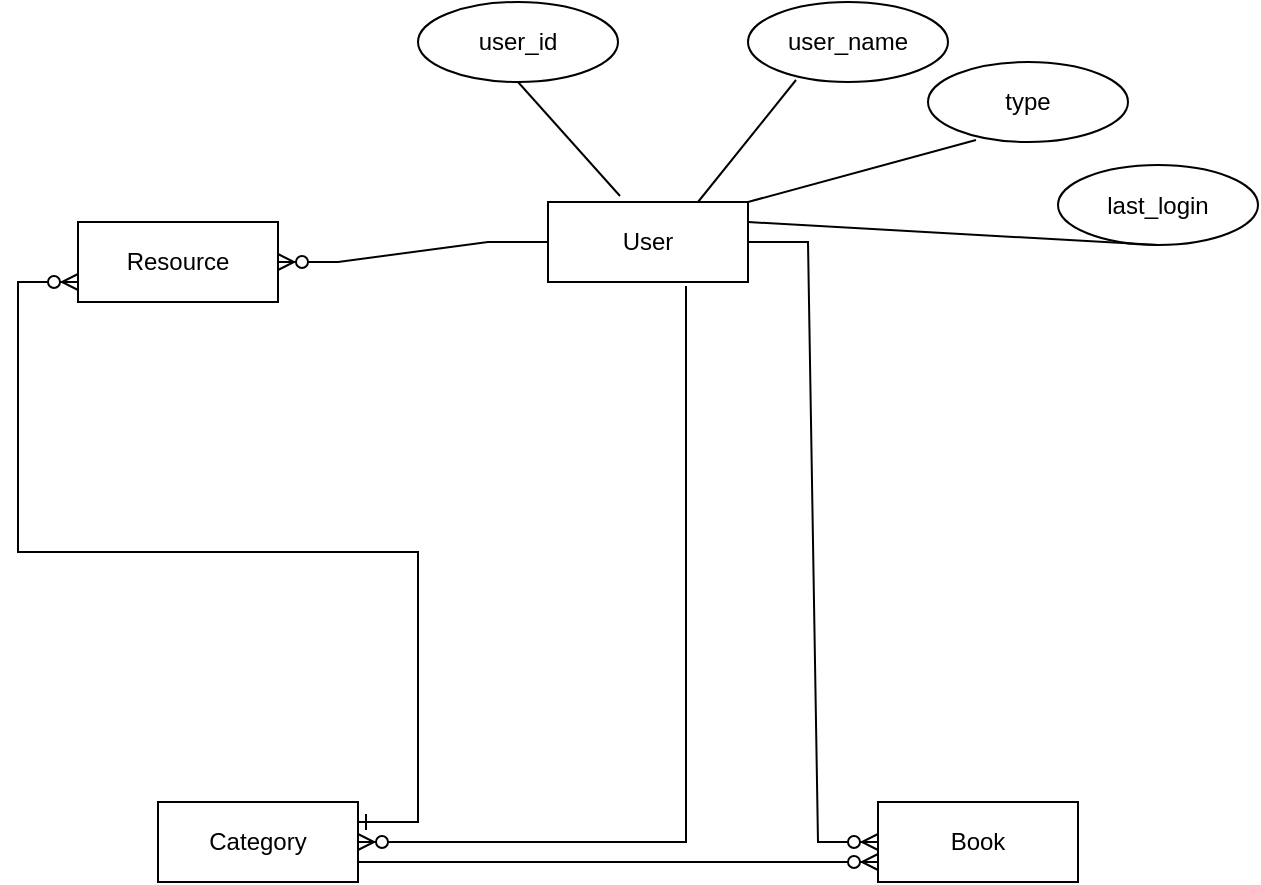 <mxfile version="22.1.5" type="github">
  <diagram id="R2lEEEUBdFMjLlhIrx00" name="Page-1">
    <mxGraphModel dx="880" dy="516" grid="1" gridSize="10" guides="1" tooltips="1" connect="1" arrows="1" fold="1" page="1" pageScale="1" pageWidth="850" pageHeight="1100" math="0" shadow="0" extFonts="Permanent Marker^https://fonts.googleapis.com/css?family=Permanent+Marker">
      <root>
        <mxCell id="0" />
        <mxCell id="1" parent="0" />
        <mxCell id="pYwxa0pYal24DIkM7k4L-3" value="User" style="whiteSpace=wrap;html=1;align=center;" vertex="1" parent="1">
          <mxGeometry x="325" y="130" width="100" height="40" as="geometry" />
        </mxCell>
        <mxCell id="pYwxa0pYal24DIkM7k4L-6" value="Resource" style="whiteSpace=wrap;html=1;align=center;" vertex="1" parent="1">
          <mxGeometry x="90" y="140" width="100" height="40" as="geometry" />
        </mxCell>
        <mxCell id="pYwxa0pYal24DIkM7k4L-7" value="Book" style="whiteSpace=wrap;html=1;align=center;" vertex="1" parent="1">
          <mxGeometry x="490" y="430" width="100" height="40" as="geometry" />
        </mxCell>
        <mxCell id="pYwxa0pYal24DIkM7k4L-8" value="Category" style="whiteSpace=wrap;html=1;align=center;" vertex="1" parent="1">
          <mxGeometry x="130" y="430" width="100" height="40" as="geometry" />
        </mxCell>
        <mxCell id="pYwxa0pYal24DIkM7k4L-11" value="" style="edgeStyle=entityRelationEdgeStyle;fontSize=12;html=1;endArrow=ERzeroToMany;endFill=1;rounded=0;exitX=1;exitY=0.5;exitDx=0;exitDy=0;entryX=0;entryY=0.5;entryDx=0;entryDy=0;" edge="1" parent="1" source="pYwxa0pYal24DIkM7k4L-3" target="pYwxa0pYal24DIkM7k4L-7">
          <mxGeometry width="100" height="100" relative="1" as="geometry">
            <mxPoint x="370" y="370" as="sourcePoint" />
            <mxPoint x="470" y="270" as="targetPoint" />
          </mxGeometry>
        </mxCell>
        <mxCell id="pYwxa0pYal24DIkM7k4L-12" value="" style="edgeStyle=entityRelationEdgeStyle;fontSize=12;html=1;endArrow=ERzeroToMany;endFill=1;rounded=0;entryX=0;entryY=0.75;entryDx=0;entryDy=0;exitX=1;exitY=0.75;exitDx=0;exitDy=0;" edge="1" parent="1" source="pYwxa0pYal24DIkM7k4L-8" target="pYwxa0pYal24DIkM7k4L-7">
          <mxGeometry width="100" height="100" relative="1" as="geometry">
            <mxPoint x="220" y="360" as="sourcePoint" />
            <mxPoint x="320" y="260" as="targetPoint" />
          </mxGeometry>
        </mxCell>
        <mxCell id="pYwxa0pYal24DIkM7k4L-13" value="" style="edgeStyle=entityRelationEdgeStyle;fontSize=12;html=1;endArrow=ERzeroToMany;endFill=1;rounded=0;exitX=0;exitY=0.5;exitDx=0;exitDy=0;entryX=1;entryY=0.5;entryDx=0;entryDy=0;" edge="1" parent="1" source="pYwxa0pYal24DIkM7k4L-3" target="pYwxa0pYal24DIkM7k4L-6">
          <mxGeometry width="100" height="100" relative="1" as="geometry">
            <mxPoint x="200" y="210" as="sourcePoint" />
            <mxPoint x="180" y="170" as="targetPoint" />
            <Array as="points">
              <mxPoint x="180" y="160" />
            </Array>
          </mxGeometry>
        </mxCell>
        <mxCell id="pYwxa0pYal24DIkM7k4L-14" value="" style="edgeStyle=entityRelationEdgeStyle;fontSize=12;html=1;endArrow=ERzeroToMany;endFill=1;rounded=0;entryX=0;entryY=1;entryDx=0;entryDy=0;startArrow=ERone;startFill=0;exitX=1;exitY=0.25;exitDx=0;exitDy=0;" edge="1" parent="1" source="pYwxa0pYal24DIkM7k4L-8">
          <mxGeometry width="100" height="100" relative="1" as="geometry">
            <mxPoint x="240" y="350" as="sourcePoint" />
            <mxPoint x="90" y="170" as="targetPoint" />
          </mxGeometry>
        </mxCell>
        <mxCell id="pYwxa0pYal24DIkM7k4L-15" value="" style="edgeStyle=elbowEdgeStyle;fontSize=12;html=1;endArrow=ERzeroToMany;endFill=1;rounded=0;entryX=1;entryY=0.5;entryDx=0;entryDy=0;exitX=0.69;exitY=1.05;exitDx=0;exitDy=0;exitPerimeter=0;" edge="1" parent="1" source="pYwxa0pYal24DIkM7k4L-3" target="pYwxa0pYal24DIkM7k4L-8">
          <mxGeometry width="100" height="100" relative="1" as="geometry">
            <mxPoint x="401" y="200" as="sourcePoint" />
            <mxPoint x="270" y="457" as="targetPoint" />
            <Array as="points">
              <mxPoint x="394" y="310" />
            </Array>
          </mxGeometry>
        </mxCell>
        <mxCell id="pYwxa0pYal24DIkM7k4L-16" value="user_id" style="ellipse;whiteSpace=wrap;html=1;align=center;" vertex="1" parent="1">
          <mxGeometry x="260" y="30" width="100" height="40" as="geometry" />
        </mxCell>
        <mxCell id="pYwxa0pYal24DIkM7k4L-17" value="user_name" style="ellipse;whiteSpace=wrap;html=1;align=center;" vertex="1" parent="1">
          <mxGeometry x="425" y="30" width="100" height="40" as="geometry" />
        </mxCell>
        <mxCell id="pYwxa0pYal24DIkM7k4L-18" value="" style="endArrow=none;html=1;rounded=0;entryX=0.36;entryY=-0.075;entryDx=0;entryDy=0;entryPerimeter=0;exitX=0.5;exitY=1;exitDx=0;exitDy=0;" edge="1" parent="1" source="pYwxa0pYal24DIkM7k4L-16" target="pYwxa0pYal24DIkM7k4L-3">
          <mxGeometry relative="1" as="geometry">
            <mxPoint x="340" y="90" as="sourcePoint" />
            <mxPoint x="485" y="69" as="targetPoint" />
          </mxGeometry>
        </mxCell>
        <mxCell id="pYwxa0pYal24DIkM7k4L-19" value="" style="endArrow=none;html=1;rounded=0;exitX=0.75;exitY=0;exitDx=0;exitDy=0;entryX=0.24;entryY=0.975;entryDx=0;entryDy=0;entryPerimeter=0;" edge="1" parent="1" source="pYwxa0pYal24DIkM7k4L-3" target="pYwxa0pYal24DIkM7k4L-17">
          <mxGeometry relative="1" as="geometry">
            <mxPoint x="395" y="120" as="sourcePoint" />
            <mxPoint x="555" y="120" as="targetPoint" />
          </mxGeometry>
        </mxCell>
        <mxCell id="pYwxa0pYal24DIkM7k4L-20" value="" style="endArrow=none;html=1;rounded=0;exitX=1;exitY=0;exitDx=0;exitDy=0;entryX=0.24;entryY=0.975;entryDx=0;entryDy=0;entryPerimeter=0;" edge="1" target="pYwxa0pYal24DIkM7k4L-21" parent="1" source="pYwxa0pYal24DIkM7k4L-3">
          <mxGeometry relative="1" as="geometry">
            <mxPoint x="490" y="160" as="sourcePoint" />
            <mxPoint x="645" y="150" as="targetPoint" />
          </mxGeometry>
        </mxCell>
        <mxCell id="pYwxa0pYal24DIkM7k4L-21" value="type" style="ellipse;whiteSpace=wrap;html=1;align=center;" vertex="1" parent="1">
          <mxGeometry x="515" y="60" width="100" height="40" as="geometry" />
        </mxCell>
        <mxCell id="pYwxa0pYal24DIkM7k4L-22" value="last_login" style="ellipse;whiteSpace=wrap;html=1;align=center;" vertex="1" parent="1">
          <mxGeometry x="580" y="111.5" width="100" height="40" as="geometry" />
        </mxCell>
        <mxCell id="pYwxa0pYal24DIkM7k4L-23" value="" style="endArrow=none;html=1;rounded=0;entryX=1;entryY=0.25;entryDx=0;entryDy=0;exitX=0.5;exitY=1;exitDx=0;exitDy=0;" edge="1" source="pYwxa0pYal24DIkM7k4L-22" parent="1" target="pYwxa0pYal24DIkM7k4L-3">
          <mxGeometry relative="1" as="geometry">
            <mxPoint x="660" y="171.5" as="sourcePoint" />
            <mxPoint x="681" y="208.5" as="targetPoint" />
          </mxGeometry>
        </mxCell>
      </root>
    </mxGraphModel>
  </diagram>
</mxfile>
